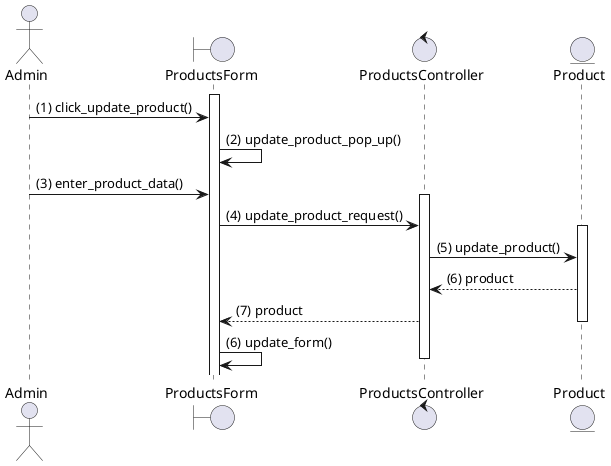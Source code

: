 @startuml
actor Admin
boundary ProductsForm
control ProductsController
entity Product

activate ProductsForm
Admin -> ProductsForm : (1) click_update_product()
ProductsForm -> ProductsForm : (2) update_product_pop_up()
Admin -> ProductsForm : (3) enter_product_data()

activate ProductsController
ProductsForm -> ProductsController : (4) update_product_request()


activate Product
ProductsController -> Product : (5) update_product()
ProductsController <-- Product : (6) product

' DataBase --> ProductsController : (4) Данные о товаре


ProductsController --> ProductsForm : (7) product
deactivate Product

ProductsForm -> ProductsForm : (6) update_form()
deactivate ProductsController

@enduml
